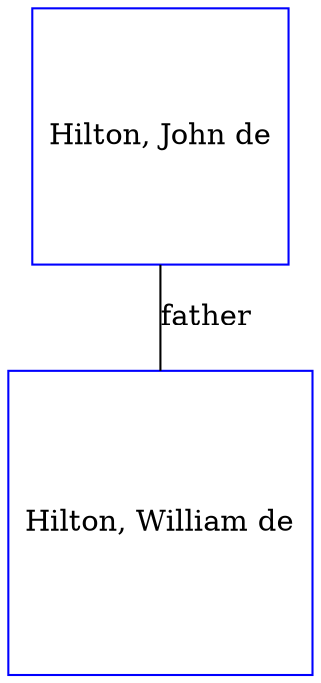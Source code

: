 digraph D {
    edge [dir=none];    node [shape=box];    "013292"   [label="Hilton, John de", shape=box, regular=1, color="blue"] ;
"013291"   [label="Hilton, William de", shape=box, regular=1, color="blue"] ;
013292->013291 [label="father",arrowsize=0.0]; 
}